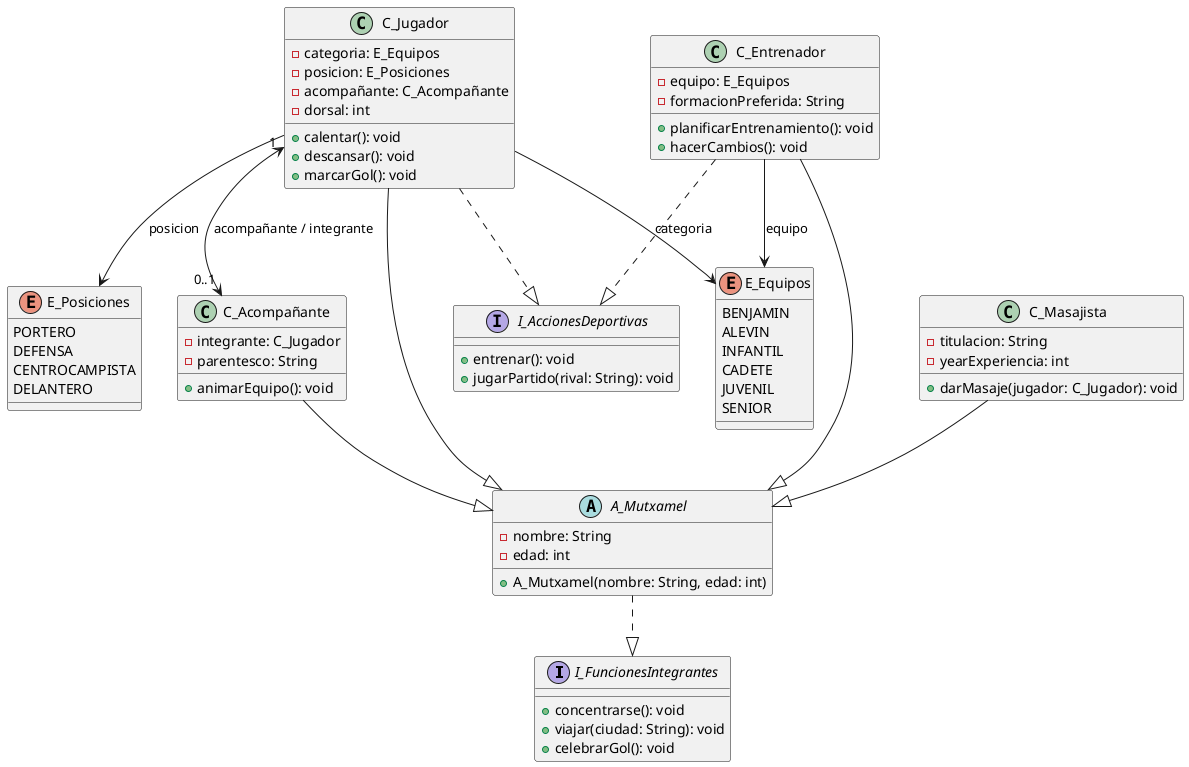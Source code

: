 @startuml Mutxamel_FC

interface I_FuncionesIntegrantes {
  +concentrarse(): void
  +viajar(ciudad: String): void
  +celebrarGol(): void
}

interface I_AccionesDeportivas {
  +entrenar(): void
  +jugarPartido(rival: String): void
}

abstract class A_Mutxamel {
  -nombre: String
  -edad: int
  +A_Mutxamel(nombre: String, edad: int)
}

enum E_Equipos {
  BENJAMIN
  ALEVIN
  INFANTIL
  CADETE
  JUVENIL
  SENIOR
}

enum E_Posiciones {
  PORTERO
  DEFENSA
  CENTROCAMPISTA
  DELANTERO
}

class C_Jugador {
  -categoria: E_Equipos
  -posicion: E_Posiciones
  -acompañante: C_Acompañante
  -dorsal: int
  +calentar(): void
  +descansar(): void
  +marcarGol(): void
}

class C_Entrenador {
  -equipo: E_Equipos
  -formacionPreferida: String
  +planificarEntrenamiento(): void
  +hacerCambios(): void
}

class C_Acompañante {
  -integrante: C_Jugador
  -parentesco: String
  +animarEquipo(): void
}

class C_Masajista {
  -titulacion: String
  -yearExperiencia: int
  +darMasaje(jugador: C_Jugador): void
}

' Herencias
A_Mutxamel ..|> I_FuncionesIntegrantes
C_Jugador --|> A_Mutxamel
C_Entrenador --|> A_Mutxamel
C_Acompañante --|> A_Mutxamel
C_Masajista --|> A_Mutxamel

' Implementaciones
C_Jugador ..|> I_AccionesDeportivas
C_Entrenador ..|> I_AccionesDeportivas

' Asociaciones
C_Jugador --> E_Equipos : categoria
C_Jugador --> E_Posiciones : posicion
C_Entrenador --> E_Equipos : equipo
C_Jugador "1" <--> "0..1" C_Acompañante : acompañante / integrante

@enduml